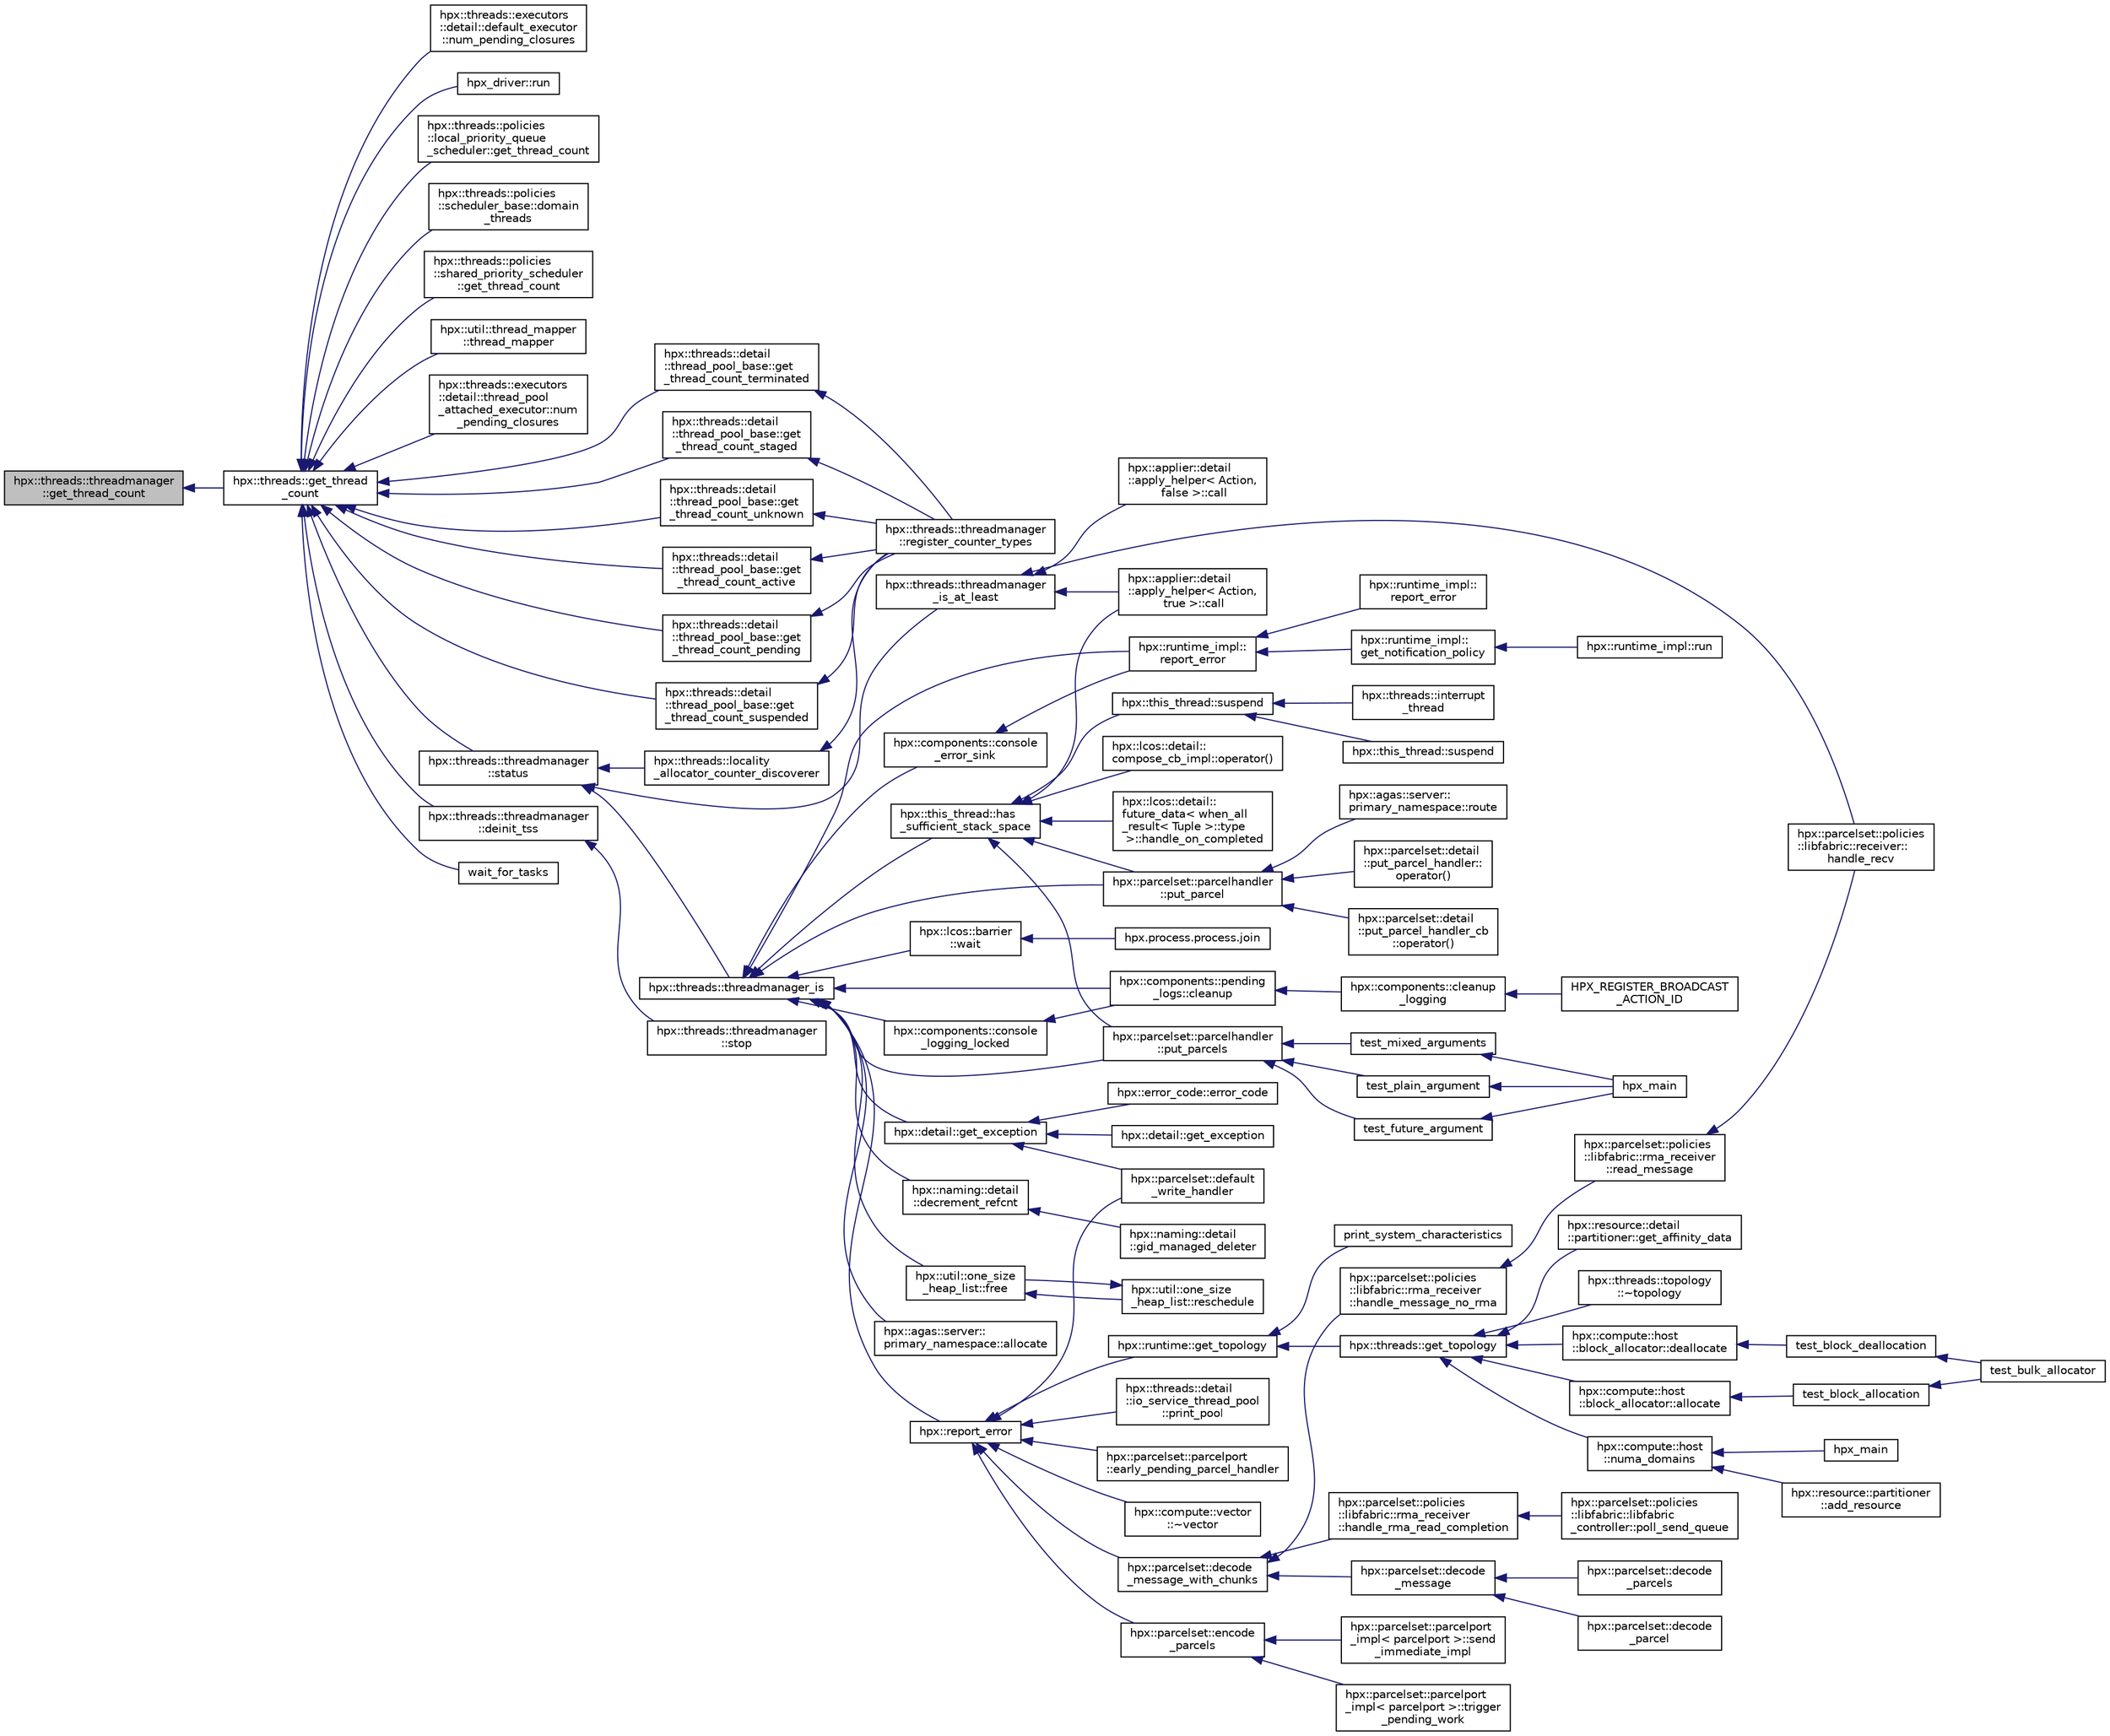 digraph "hpx::threads::threadmanager::get_thread_count"
{
  edge [fontname="Helvetica",fontsize="10",labelfontname="Helvetica",labelfontsize="10"];
  node [fontname="Helvetica",fontsize="10",shape=record];
  rankdir="LR";
  Node908 [label="hpx::threads::threadmanager\l::get_thread_count",height=0.2,width=0.4,color="black", fillcolor="grey75", style="filled", fontcolor="black"];
  Node908 -> Node909 [dir="back",color="midnightblue",fontsize="10",style="solid",fontname="Helvetica"];
  Node909 [label="hpx::threads::get_thread\l_count",height=0.2,width=0.4,color="black", fillcolor="white", style="filled",URL="$d7/d28/namespacehpx_1_1threads.html#ae2b675b9517381442c7201c041033680"];
  Node909 -> Node910 [dir="back",color="midnightblue",fontsize="10",style="solid",fontname="Helvetica"];
  Node910 [label="hpx::threads::executors\l::detail::default_executor\l::num_pending_closures",height=0.2,width=0.4,color="black", fillcolor="white", style="filled",URL="$dd/df3/classhpx_1_1threads_1_1executors_1_1detail_1_1default__executor.html#a70fdd44bece0e82ca51ca9754cb7f0cf"];
  Node909 -> Node911 [dir="back",color="midnightblue",fontsize="10",style="solid",fontname="Helvetica"];
  Node911 [label="hpx_driver::run",height=0.2,width=0.4,color="black", fillcolor="white", style="filled",URL="$df/d10/structhpx__driver.html#a18f4851aebac8f2b382fae393675108f"];
  Node909 -> Node912 [dir="back",color="midnightblue",fontsize="10",style="solid",fontname="Helvetica"];
  Node912 [label="hpx::threads::policies\l::local_priority_queue\l_scheduler::get_thread_count",height=0.2,width=0.4,color="black", fillcolor="white", style="filled",URL="$d7/d87/classhpx_1_1threads_1_1policies_1_1local__priority__queue__scheduler.html#aaab2364cc978af8579d142a1a533baca"];
  Node909 -> Node913 [dir="back",color="midnightblue",fontsize="10",style="solid",fontname="Helvetica"];
  Node913 [label="hpx::threads::policies\l::scheduler_base::domain\l_threads",height=0.2,width=0.4,color="black", fillcolor="white", style="filled",URL="$dd/d7e/structhpx_1_1threads_1_1policies_1_1scheduler__base.html#a55fe864c7b0c34c284a1a929f42d6ed9"];
  Node909 -> Node914 [dir="back",color="midnightblue",fontsize="10",style="solid",fontname="Helvetica"];
  Node914 [label="hpx::threads::policies\l::shared_priority_scheduler\l::get_thread_count",height=0.2,width=0.4,color="black", fillcolor="white", style="filled",URL="$d8/d52/classhpx_1_1threads_1_1policies_1_1shared__priority__scheduler.html#aa13551f9eeaaa324d1a1b703a1665e54"];
  Node909 -> Node915 [dir="back",color="midnightblue",fontsize="10",style="solid",fontname="Helvetica"];
  Node915 [label="hpx::util::thread_mapper\l::thread_mapper",height=0.2,width=0.4,color="black", fillcolor="white", style="filled",URL="$d8/d18/classhpx_1_1util_1_1thread__mapper.html#a3590329f1208b81bd5c8f1ac97b40c0a"];
  Node909 -> Node916 [dir="back",color="midnightblue",fontsize="10",style="solid",fontname="Helvetica"];
  Node916 [label="hpx::threads::executors\l::detail::thread_pool\l_attached_executor::num\l_pending_closures",height=0.2,width=0.4,color="black", fillcolor="white", style="filled",URL="$d6/de7/classhpx_1_1threads_1_1executors_1_1detail_1_1thread__pool__attached__executor.html#a840860faea0b59fedcd75cf1b9dd924d"];
  Node909 -> Node917 [dir="back",color="midnightblue",fontsize="10",style="solid",fontname="Helvetica"];
  Node917 [label="hpx::threads::detail\l::thread_pool_base::get\l_thread_count_unknown",height=0.2,width=0.4,color="black", fillcolor="white", style="filled",URL="$de/dae/classhpx_1_1threads_1_1detail_1_1thread__pool__base.html#a02b71a516c26c913548a26374779751d"];
  Node917 -> Node918 [dir="back",color="midnightblue",fontsize="10",style="solid",fontname="Helvetica"];
  Node918 [label="hpx::threads::threadmanager\l::register_counter_types",height=0.2,width=0.4,color="black", fillcolor="white", style="filled",URL="$d5/daa/classhpx_1_1threads_1_1threadmanager.html#a0bb9d826f78e997839ea79717a4fa26f"];
  Node909 -> Node919 [dir="back",color="midnightblue",fontsize="10",style="solid",fontname="Helvetica"];
  Node919 [label="hpx::threads::detail\l::thread_pool_base::get\l_thread_count_active",height=0.2,width=0.4,color="black", fillcolor="white", style="filled",URL="$de/dae/classhpx_1_1threads_1_1detail_1_1thread__pool__base.html#a6042b333a05b5713d747785dfba77773"];
  Node919 -> Node918 [dir="back",color="midnightblue",fontsize="10",style="solid",fontname="Helvetica"];
  Node909 -> Node920 [dir="back",color="midnightblue",fontsize="10",style="solid",fontname="Helvetica"];
  Node920 [label="hpx::threads::detail\l::thread_pool_base::get\l_thread_count_pending",height=0.2,width=0.4,color="black", fillcolor="white", style="filled",URL="$de/dae/classhpx_1_1threads_1_1detail_1_1thread__pool__base.html#ab448ab0ee8d3908cc591793830347f9c"];
  Node920 -> Node918 [dir="back",color="midnightblue",fontsize="10",style="solid",fontname="Helvetica"];
  Node909 -> Node921 [dir="back",color="midnightblue",fontsize="10",style="solid",fontname="Helvetica"];
  Node921 [label="hpx::threads::detail\l::thread_pool_base::get\l_thread_count_suspended",height=0.2,width=0.4,color="black", fillcolor="white", style="filled",URL="$de/dae/classhpx_1_1threads_1_1detail_1_1thread__pool__base.html#ac387cd1d17e93b759837a58aa62e7e08"];
  Node921 -> Node918 [dir="back",color="midnightblue",fontsize="10",style="solid",fontname="Helvetica"];
  Node909 -> Node922 [dir="back",color="midnightblue",fontsize="10",style="solid",fontname="Helvetica"];
  Node922 [label="hpx::threads::detail\l::thread_pool_base::get\l_thread_count_terminated",height=0.2,width=0.4,color="black", fillcolor="white", style="filled",URL="$de/dae/classhpx_1_1threads_1_1detail_1_1thread__pool__base.html#ab86e55cba9e6882497b2f23a3bd78af8"];
  Node922 -> Node918 [dir="back",color="midnightblue",fontsize="10",style="solid",fontname="Helvetica"];
  Node909 -> Node923 [dir="back",color="midnightblue",fontsize="10",style="solid",fontname="Helvetica"];
  Node923 [label="hpx::threads::detail\l::thread_pool_base::get\l_thread_count_staged",height=0.2,width=0.4,color="black", fillcolor="white", style="filled",URL="$de/dae/classhpx_1_1threads_1_1detail_1_1thread__pool__base.html#abe42c65fc639a7e53a9651a7c3215136"];
  Node923 -> Node918 [dir="back",color="midnightblue",fontsize="10",style="solid",fontname="Helvetica"];
  Node909 -> Node924 [dir="back",color="midnightblue",fontsize="10",style="solid",fontname="Helvetica"];
  Node924 [label="hpx::threads::threadmanager\l::status",height=0.2,width=0.4,color="black", fillcolor="white", style="filled",URL="$d5/daa/classhpx_1_1threads_1_1threadmanager.html#ad356526186c9d3ebfd1677bea135141c",tooltip="Return whether the thread manager is still running This returns the \"minimal state\", i.e. the state of the least advanced thread pool. "];
  Node924 -> Node925 [dir="back",color="midnightblue",fontsize="10",style="solid",fontname="Helvetica"];
  Node925 [label="hpx::threads::threadmanager_is",height=0.2,width=0.4,color="black", fillcolor="white", style="filled",URL="$d7/d28/namespacehpx_1_1threads.html#a79ebd37a6bd090d20a14cc85df4b6f73"];
  Node925 -> Node926 [dir="back",color="midnightblue",fontsize="10",style="solid",fontname="Helvetica"];
  Node926 [label="hpx::lcos::barrier\l::wait",height=0.2,width=0.4,color="black", fillcolor="white", style="filled",URL="$d9/dab/classhpx_1_1lcos_1_1barrier.html#a1fcac5ce49dd1b9800affc8c8b84e4c9"];
  Node926 -> Node927 [dir="back",color="midnightblue",fontsize="10",style="solid",fontname="Helvetica"];
  Node927 [label="hpx.process.process.join",height=0.2,width=0.4,color="black", fillcolor="white", style="filled",URL="$d3/d41/classhpx_1_1process_1_1process.html#acc7ec4687f3bf5ae121ef7b494d991d8"];
  Node925 -> Node928 [dir="back",color="midnightblue",fontsize="10",style="solid",fontname="Helvetica"];
  Node928 [label="hpx::components::console\l_error_sink",height=0.2,width=0.4,color="black", fillcolor="white", style="filled",URL="$d5/d76/namespacehpx_1_1components.html#a8e8b3cd26fda321c86bca13be5b40383"];
  Node928 -> Node929 [dir="back",color="midnightblue",fontsize="10",style="solid",fontname="Helvetica"];
  Node929 [label="hpx::runtime_impl::\lreport_error",height=0.2,width=0.4,color="black", fillcolor="white", style="filled",URL="$dc/d80/classhpx_1_1runtime__impl.html#aabdaeb29966bd884e97f5fbca0ecae3d",tooltip="Report a non-recoverable error to the runtime system. "];
  Node929 -> Node930 [dir="back",color="midnightblue",fontsize="10",style="solid",fontname="Helvetica"];
  Node930 [label="hpx::runtime_impl::\lreport_error",height=0.2,width=0.4,color="black", fillcolor="white", style="filled",URL="$dc/d80/classhpx_1_1runtime__impl.html#a5183bfa1e494d6a1455d6c10300d202d",tooltip="Report a non-recoverable error to the runtime system. "];
  Node929 -> Node931 [dir="back",color="midnightblue",fontsize="10",style="solid",fontname="Helvetica"];
  Node931 [label="hpx::runtime_impl::\lget_notification_policy",height=0.2,width=0.4,color="black", fillcolor="white", style="filled",URL="$dc/d80/classhpx_1_1runtime__impl.html#aa9de8265198ceaf0e1e3f2ac1d78462e"];
  Node931 -> Node932 [dir="back",color="midnightblue",fontsize="10",style="solid",fontname="Helvetica"];
  Node932 [label="hpx::runtime_impl::run",height=0.2,width=0.4,color="black", fillcolor="white", style="filled",URL="$dc/d80/classhpx_1_1runtime__impl.html#af8458421582bcb47802b012932a68757",tooltip="Run the HPX runtime system, initially use the given number of (OS) threads in the thread-manager and ..."];
  Node925 -> Node933 [dir="back",color="midnightblue",fontsize="10",style="solid",fontname="Helvetica"];
  Node933 [label="hpx::components::console\l_logging_locked",height=0.2,width=0.4,color="black", fillcolor="white", style="filled",URL="$d5/d76/namespacehpx_1_1components.html#a4f4b3249253330bf1ac8f60917d1686f"];
  Node933 -> Node934 [dir="back",color="midnightblue",fontsize="10",style="solid",fontname="Helvetica"];
  Node934 [label="hpx::components::pending\l_logs::cleanup",height=0.2,width=0.4,color="black", fillcolor="white", style="filled",URL="$d2/d34/structhpx_1_1components_1_1pending__logs.html#aa4aa5238eb3f0ed85351897da5d42453"];
  Node934 -> Node935 [dir="back",color="midnightblue",fontsize="10",style="solid",fontname="Helvetica"];
  Node935 [label="hpx::components::cleanup\l_logging",height=0.2,width=0.4,color="black", fillcolor="white", style="filled",URL="$d5/d76/namespacehpx_1_1components.html#ac5d6aa2c2676512c45973181465756e4"];
  Node935 -> Node936 [dir="back",color="midnightblue",fontsize="10",style="solid",fontname="Helvetica"];
  Node936 [label="HPX_REGISTER_BROADCAST\l_ACTION_ID",height=0.2,width=0.4,color="black", fillcolor="white", style="filled",URL="$de/d5c/runtime__support__server_8cpp.html#a2c7fd60adfab122ae67b173ad73fc706"];
  Node925 -> Node934 [dir="back",color="midnightblue",fontsize="10",style="solid",fontname="Helvetica"];
  Node925 -> Node937 [dir="back",color="midnightblue",fontsize="10",style="solid",fontname="Helvetica"];
  Node937 [label="hpx::detail::get_exception",height=0.2,width=0.4,color="black", fillcolor="white", style="filled",URL="$d5/dbe/namespacehpx_1_1detail.html#a9bc870a59e82a707b66f801d11a31524"];
  Node937 -> Node938 [dir="back",color="midnightblue",fontsize="10",style="solid",fontname="Helvetica"];
  Node938 [label="hpx::error_code::error_code",height=0.2,width=0.4,color="black", fillcolor="white", style="filled",URL="$d0/ddf/classhpx_1_1error__code.html#a6c75f772a727844e82acc4bda0478be1"];
  Node937 -> Node939 [dir="back",color="midnightblue",fontsize="10",style="solid",fontname="Helvetica"];
  Node939 [label="hpx::parcelset::default\l_write_handler",height=0.2,width=0.4,color="black", fillcolor="white", style="filled",URL="$d4/d41/namespacehpx_1_1parcelset.html#afbd7ba917a0c0adcad43f9b8b0ef1dc2"];
  Node937 -> Node940 [dir="back",color="midnightblue",fontsize="10",style="solid",fontname="Helvetica"];
  Node940 [label="hpx::detail::get_exception",height=0.2,width=0.4,color="black", fillcolor="white", style="filled",URL="$d5/dbe/namespacehpx_1_1detail.html#ae1fcb86925dcb6c7699a858634407236"];
  Node925 -> Node941 [dir="back",color="midnightblue",fontsize="10",style="solid",fontname="Helvetica"];
  Node941 [label="hpx::naming::detail\l::decrement_refcnt",height=0.2,width=0.4,color="black", fillcolor="white", style="filled",URL="$d5/d18/namespacehpx_1_1naming_1_1detail.html#a63ddb380473bdb8a186686ffe718b6e2"];
  Node941 -> Node942 [dir="back",color="midnightblue",fontsize="10",style="solid",fontname="Helvetica"];
  Node942 [label="hpx::naming::detail\l::gid_managed_deleter",height=0.2,width=0.4,color="black", fillcolor="white", style="filled",URL="$d5/d18/namespacehpx_1_1naming_1_1detail.html#a4a5ba88a0340322e30f2d7b160a4568f"];
  Node925 -> Node943 [dir="back",color="midnightblue",fontsize="10",style="solid",fontname="Helvetica"];
  Node943 [label="hpx::util::one_size\l_heap_list::free",height=0.2,width=0.4,color="black", fillcolor="white", style="filled",URL="$dd/d40/classhpx_1_1util_1_1one__size__heap__list.html#a7b3caa304f907038a3d51ee27d674e8d"];
  Node943 -> Node944 [dir="back",color="midnightblue",fontsize="10",style="solid",fontname="Helvetica"];
  Node944 [label="hpx::util::one_size\l_heap_list::reschedule",height=0.2,width=0.4,color="black", fillcolor="white", style="filled",URL="$dd/d40/classhpx_1_1util_1_1one__size__heap__list.html#adb4c24b314dfba950b55a641bbbbd7b4"];
  Node944 -> Node943 [dir="back",color="midnightblue",fontsize="10",style="solid",fontname="Helvetica"];
  Node925 -> Node945 [dir="back",color="midnightblue",fontsize="10",style="solid",fontname="Helvetica"];
  Node945 [label="hpx::parcelset::parcelhandler\l::put_parcel",height=0.2,width=0.4,color="black", fillcolor="white", style="filled",URL="$d4/d2f/classhpx_1_1parcelset_1_1parcelhandler.html#ac47bfb07dba5c3273d36fabe0868d43b"];
  Node945 -> Node946 [dir="back",color="midnightblue",fontsize="10",style="solid",fontname="Helvetica"];
  Node946 [label="hpx::parcelset::detail\l::put_parcel_handler::\loperator()",height=0.2,width=0.4,color="black", fillcolor="white", style="filled",URL="$d6/d81/structhpx_1_1parcelset_1_1detail_1_1put__parcel__handler.html#a108c3182042dc70fac236ffefd75df24"];
  Node945 -> Node947 [dir="back",color="midnightblue",fontsize="10",style="solid",fontname="Helvetica"];
  Node947 [label="hpx::parcelset::detail\l::put_parcel_handler_cb\l::operator()",height=0.2,width=0.4,color="black", fillcolor="white", style="filled",URL="$d1/df2/structhpx_1_1parcelset_1_1detail_1_1put__parcel__handler__cb.html#a2748057527af1b9f5f5984703b59d8f8"];
  Node945 -> Node948 [dir="back",color="midnightblue",fontsize="10",style="solid",fontname="Helvetica"];
  Node948 [label="hpx::agas::server::\lprimary_namespace::route",height=0.2,width=0.4,color="black", fillcolor="white", style="filled",URL="$d7/d3a/structhpx_1_1agas_1_1server_1_1primary__namespace.html#a9037a1baa55fb13097a541bc365f2d0b"];
  Node925 -> Node949 [dir="back",color="midnightblue",fontsize="10",style="solid",fontname="Helvetica"];
  Node949 [label="hpx::parcelset::parcelhandler\l::put_parcels",height=0.2,width=0.4,color="black", fillcolor="white", style="filled",URL="$d4/d2f/classhpx_1_1parcelset_1_1parcelhandler.html#a32ef958ef057a82fe01c70df5da51c6a"];
  Node949 -> Node950 [dir="back",color="midnightblue",fontsize="10",style="solid",fontname="Helvetica"];
  Node950 [label="test_plain_argument",height=0.2,width=0.4,color="black", fillcolor="white", style="filled",URL="$df/d23/put__parcels_8cpp.html#a60e7e37daaa74f7106c7cf614d219a87"];
  Node950 -> Node951 [dir="back",color="midnightblue",fontsize="10",style="solid",fontname="Helvetica"];
  Node951 [label="hpx_main",height=0.2,width=0.4,color="black", fillcolor="white", style="filled",URL="$df/d23/put__parcels_8cpp.html#a4ca51ec94fa82421fc621b58eef7b01c"];
  Node949 -> Node952 [dir="back",color="midnightblue",fontsize="10",style="solid",fontname="Helvetica"];
  Node952 [label="test_future_argument",height=0.2,width=0.4,color="black", fillcolor="white", style="filled",URL="$df/d23/put__parcels_8cpp.html#aaffb237829db631d8aaaf45d07e1ad9b"];
  Node952 -> Node951 [dir="back",color="midnightblue",fontsize="10",style="solid",fontname="Helvetica"];
  Node949 -> Node953 [dir="back",color="midnightblue",fontsize="10",style="solid",fontname="Helvetica"];
  Node953 [label="test_mixed_arguments",height=0.2,width=0.4,color="black", fillcolor="white", style="filled",URL="$df/d23/put__parcels_8cpp.html#a24eb81d6a10219027bfd00fa26f0d382"];
  Node953 -> Node951 [dir="back",color="midnightblue",fontsize="10",style="solid",fontname="Helvetica"];
  Node925 -> Node954 [dir="back",color="midnightblue",fontsize="10",style="solid",fontname="Helvetica"];
  Node954 [label="hpx::agas::server::\lprimary_namespace::allocate",height=0.2,width=0.4,color="black", fillcolor="white", style="filled",URL="$d7/d3a/structhpx_1_1agas_1_1server_1_1primary__namespace.html#a87560fb730ac846b91fc7287dc4e247b"];
  Node925 -> Node955 [dir="back",color="midnightblue",fontsize="10",style="solid",fontname="Helvetica"];
  Node955 [label="hpx::report_error",height=0.2,width=0.4,color="black", fillcolor="white", style="filled",URL="$d8/d83/namespacehpx.html#ad3a47f9cb15f1800be181e4f249a0ede",tooltip="The function report_error reports the given exception to the console. "];
  Node955 -> Node956 [dir="back",color="midnightblue",fontsize="10",style="solid",fontname="Helvetica"];
  Node956 [label="hpx::parcelset::decode\l_message_with_chunks",height=0.2,width=0.4,color="black", fillcolor="white", style="filled",URL="$d4/d41/namespacehpx_1_1parcelset.html#abb7d99e0c8aaa983f0851d9c5d4e78bf"];
  Node956 -> Node957 [dir="back",color="midnightblue",fontsize="10",style="solid",fontname="Helvetica"];
  Node957 [label="hpx::parcelset::decode\l_message",height=0.2,width=0.4,color="black", fillcolor="white", style="filled",URL="$d4/d41/namespacehpx_1_1parcelset.html#ab5f27461c52dbbfeab29fe8a37986faa"];
  Node957 -> Node958 [dir="back",color="midnightblue",fontsize="10",style="solid",fontname="Helvetica"];
  Node958 [label="hpx::parcelset::decode\l_parcel",height=0.2,width=0.4,color="black", fillcolor="white", style="filled",URL="$d4/d41/namespacehpx_1_1parcelset.html#a0199ca3fa04e8fa08c9e6b9eec41ebb5"];
  Node957 -> Node959 [dir="back",color="midnightblue",fontsize="10",style="solid",fontname="Helvetica"];
  Node959 [label="hpx::parcelset::decode\l_parcels",height=0.2,width=0.4,color="black", fillcolor="white", style="filled",URL="$d4/d41/namespacehpx_1_1parcelset.html#aa7b4acdaa73e95824f4406d316551b51"];
  Node956 -> Node960 [dir="back",color="midnightblue",fontsize="10",style="solid",fontname="Helvetica"];
  Node960 [label="hpx::parcelset::policies\l::libfabric::rma_receiver\l::handle_message_no_rma",height=0.2,width=0.4,color="black", fillcolor="white", style="filled",URL="$d4/d56/structhpx_1_1parcelset_1_1policies_1_1libfabric_1_1rma__receiver.html#a9ee3082ad51ee63cf85049b8126580f0"];
  Node960 -> Node961 [dir="back",color="midnightblue",fontsize="10",style="solid",fontname="Helvetica"];
  Node961 [label="hpx::parcelset::policies\l::libfabric::rma_receiver\l::read_message",height=0.2,width=0.4,color="black", fillcolor="white", style="filled",URL="$d4/d56/structhpx_1_1parcelset_1_1policies_1_1libfabric_1_1rma__receiver.html#a687e3e9569a57b6bd48220ecd7ef2394"];
  Node961 -> Node962 [dir="back",color="midnightblue",fontsize="10",style="solid",fontname="Helvetica"];
  Node962 [label="hpx::parcelset::policies\l::libfabric::receiver::\lhandle_recv",height=0.2,width=0.4,color="black", fillcolor="white", style="filled",URL="$d9/df5/structhpx_1_1parcelset_1_1policies_1_1libfabric_1_1receiver.html#ae18eac5b1593bc79ba31cf828177d611"];
  Node956 -> Node963 [dir="back",color="midnightblue",fontsize="10",style="solid",fontname="Helvetica"];
  Node963 [label="hpx::parcelset::policies\l::libfabric::rma_receiver\l::handle_rma_read_completion",height=0.2,width=0.4,color="black", fillcolor="white", style="filled",URL="$d4/d56/structhpx_1_1parcelset_1_1policies_1_1libfabric_1_1rma__receiver.html#a77182bc65fb4dd0fc0737d87bec05a72"];
  Node963 -> Node964 [dir="back",color="midnightblue",fontsize="10",style="solid",fontname="Helvetica"];
  Node964 [label="hpx::parcelset::policies\l::libfabric::libfabric\l_controller::poll_send_queue",height=0.2,width=0.4,color="black", fillcolor="white", style="filled",URL="$db/d9f/classhpx_1_1parcelset_1_1policies_1_1libfabric_1_1libfabric__controller.html#afaa02e122be1ea6800a245af7b3a9cf8"];
  Node955 -> Node965 [dir="back",color="midnightblue",fontsize="10",style="solid",fontname="Helvetica"];
  Node965 [label="hpx::parcelset::encode\l_parcels",height=0.2,width=0.4,color="black", fillcolor="white", style="filled",URL="$d4/d41/namespacehpx_1_1parcelset.html#a85e1e1a4ee7e78d596f2cd32fa609cac"];
  Node965 -> Node966 [dir="back",color="midnightblue",fontsize="10",style="solid",fontname="Helvetica"];
  Node966 [label="hpx::parcelset::parcelport\l_impl\< parcelport \>::send\l_immediate_impl",height=0.2,width=0.4,color="black", fillcolor="white", style="filled",URL="$db/d0a/classhpx_1_1parcelset_1_1parcelport__impl.html#aa8e1c465a67665c83591d61d2d14a0b0"];
  Node965 -> Node967 [dir="back",color="midnightblue",fontsize="10",style="solid",fontname="Helvetica"];
  Node967 [label="hpx::parcelset::parcelport\l_impl\< parcelport \>::trigger\l_pending_work",height=0.2,width=0.4,color="black", fillcolor="white", style="filled",URL="$db/d0a/classhpx_1_1parcelset_1_1parcelport__impl.html#a590024331c0c701e3585be0cea1e6fd0"];
  Node955 -> Node968 [dir="back",color="midnightblue",fontsize="10",style="solid",fontname="Helvetica"];
  Node968 [label="hpx::threads::detail\l::io_service_thread_pool\l::print_pool",height=0.2,width=0.4,color="black", fillcolor="white", style="filled",URL="$d9/d4a/classhpx_1_1threads_1_1detail_1_1io__service__thread__pool.html#a78fe0f8daa3ec7c358600bfa3b7179ac"];
  Node955 -> Node939 [dir="back",color="midnightblue",fontsize="10",style="solid",fontname="Helvetica"];
  Node955 -> Node969 [dir="back",color="midnightblue",fontsize="10",style="solid",fontname="Helvetica"];
  Node969 [label="hpx::parcelset::parcelport\l::early_pending_parcel_handler",height=0.2,width=0.4,color="black", fillcolor="white", style="filled",URL="$d9/d67/classhpx_1_1parcelset_1_1parcelport.html#a4c3d31ba0e023b888975d93b409ab492"];
  Node955 -> Node970 [dir="back",color="midnightblue",fontsize="10",style="solid",fontname="Helvetica"];
  Node970 [label="hpx::runtime::get_topology",height=0.2,width=0.4,color="black", fillcolor="white", style="filled",URL="$d0/d7b/classhpx_1_1runtime.html#aa55a57060c6d0c1ea5ce4e6ef818526e"];
  Node970 -> Node971 [dir="back",color="midnightblue",fontsize="10",style="solid",fontname="Helvetica"];
  Node971 [label="print_system_characteristics",height=0.2,width=0.4,color="black", fillcolor="white", style="filled",URL="$d0/d07/system__characteristics_8hpp.html#ab89dcd3f8f12bd35634d3849f0e93d90"];
  Node970 -> Node972 [dir="back",color="midnightblue",fontsize="10",style="solid",fontname="Helvetica"];
  Node972 [label="hpx::threads::get_topology",height=0.2,width=0.4,color="black", fillcolor="white", style="filled",URL="$d7/d28/namespacehpx_1_1threads.html#a2d22148118979eb7cad63c6ae4cab1c7"];
  Node972 -> Node973 [dir="back",color="midnightblue",fontsize="10",style="solid",fontname="Helvetica"];
  Node973 [label="hpx::compute::host\l::block_allocator::allocate",height=0.2,width=0.4,color="black", fillcolor="white", style="filled",URL="$d2/de8/structhpx_1_1compute_1_1host_1_1block__allocator.html#a4e7e43af2aebdd6b603730bc1e5bdd7c"];
  Node973 -> Node974 [dir="back",color="midnightblue",fontsize="10",style="solid",fontname="Helvetica"];
  Node974 [label="test_block_allocation",height=0.2,width=0.4,color="black", fillcolor="white", style="filled",URL="$dc/d4a/block__allocator_8cpp.html#a7724967e3eafa4b9cfd8f80dad98af00"];
  Node974 -> Node975 [dir="back",color="midnightblue",fontsize="10",style="solid",fontname="Helvetica"];
  Node975 [label="test_bulk_allocator",height=0.2,width=0.4,color="black", fillcolor="white", style="filled",URL="$dc/d4a/block__allocator_8cpp.html#aad021fb470ac159eac4609ba96066d4d"];
  Node972 -> Node976 [dir="back",color="midnightblue",fontsize="10",style="solid",fontname="Helvetica"];
  Node976 [label="hpx::compute::host\l::block_allocator::deallocate",height=0.2,width=0.4,color="black", fillcolor="white", style="filled",URL="$d2/de8/structhpx_1_1compute_1_1host_1_1block__allocator.html#a58162ea233b9f35cbb076a0b449e2767"];
  Node976 -> Node977 [dir="back",color="midnightblue",fontsize="10",style="solid",fontname="Helvetica"];
  Node977 [label="test_block_deallocation",height=0.2,width=0.4,color="black", fillcolor="white", style="filled",URL="$dc/d4a/block__allocator_8cpp.html#aa27a8ee0dd50d1f98b2b0d39a3d93618"];
  Node977 -> Node975 [dir="back",color="midnightblue",fontsize="10",style="solid",fontname="Helvetica"];
  Node972 -> Node978 [dir="back",color="midnightblue",fontsize="10",style="solid",fontname="Helvetica"];
  Node978 [label="hpx::compute::host\l::numa_domains",height=0.2,width=0.4,color="black", fillcolor="white", style="filled",URL="$d4/da7/namespacehpx_1_1compute_1_1host.html#a148bd526927f3b5f85a108c890973588"];
  Node978 -> Node979 [dir="back",color="midnightblue",fontsize="10",style="solid",fontname="Helvetica"];
  Node979 [label="hpx::resource::partitioner\l::add_resource",height=0.2,width=0.4,color="black", fillcolor="white", style="filled",URL="$dc/d38/classhpx_1_1resource_1_1partitioner.html#ae994b2afde4fe9414c8e0b158615387b"];
  Node978 -> Node980 [dir="back",color="midnightblue",fontsize="10",style="solid",fontname="Helvetica"];
  Node980 [label="hpx_main",height=0.2,width=0.4,color="black", fillcolor="white", style="filled",URL="$da/d5f/stream_8cpp.html#a4ca51ec94fa82421fc621b58eef7b01c"];
  Node972 -> Node981 [dir="back",color="midnightblue",fontsize="10",style="solid",fontname="Helvetica"];
  Node981 [label="hpx::resource::detail\l::partitioner::get_affinity_data",height=0.2,width=0.4,color="black", fillcolor="white", style="filled",URL="$d0/dab/classhpx_1_1resource_1_1detail_1_1partitioner.html#a932efced0bbfee361094b8552334d931"];
  Node972 -> Node982 [dir="back",color="midnightblue",fontsize="10",style="solid",fontname="Helvetica"];
  Node982 [label="hpx::threads::topology\l::~topology",height=0.2,width=0.4,color="black", fillcolor="white", style="filled",URL="$d5/daf/structhpx_1_1threads_1_1topology.html#a67c5a4444b8889b1de56aa7a17459734"];
  Node955 -> Node983 [dir="back",color="midnightblue",fontsize="10",style="solid",fontname="Helvetica"];
  Node983 [label="hpx::compute::vector\l::~vector",height=0.2,width=0.4,color="black", fillcolor="white", style="filled",URL="$d3/d81/classhpx_1_1compute_1_1vector.html#a41a36d1562bc3b393601a0fa1daddebc"];
  Node925 -> Node929 [dir="back",color="midnightblue",fontsize="10",style="solid",fontname="Helvetica"];
  Node925 -> Node984 [dir="back",color="midnightblue",fontsize="10",style="solid",fontname="Helvetica"];
  Node984 [label="hpx::this_thread::has\l_sufficient_stack_space",height=0.2,width=0.4,color="black", fillcolor="white", style="filled",URL="$d9/d52/namespacehpx_1_1this__thread.html#a84fe264361690c8b1a88964b8ebd4427"];
  Node984 -> Node985 [dir="back",color="midnightblue",fontsize="10",style="solid",fontname="Helvetica"];
  Node985 [label="hpx::applier::detail\l::apply_helper\< Action,\l true \>::call",height=0.2,width=0.4,color="black", fillcolor="white", style="filled",URL="$d6/d73/structhpx_1_1applier_1_1detail_1_1apply__helper_3_01_action_00_01true_01_4.html#a7b6ec770dd1e402409ed236a6dd58c4a"];
  Node984 -> Node986 [dir="back",color="midnightblue",fontsize="10",style="solid",fontname="Helvetica"];
  Node986 [label="hpx::lcos::detail::\lcompose_cb_impl::operator()",height=0.2,width=0.4,color="black", fillcolor="white", style="filled",URL="$d5/d49/structhpx_1_1lcos_1_1detail_1_1compose__cb__impl.html#a38b9993288d614ec534e157910f9e44b"];
  Node984 -> Node987 [dir="back",color="midnightblue",fontsize="10",style="solid",fontname="Helvetica"];
  Node987 [label="hpx::lcos::detail::\lfuture_data\< when_all\l_result\< Tuple \>::type\l \>::handle_on_completed",height=0.2,width=0.4,color="black", fillcolor="white", style="filled",URL="$d9/dfd/structhpx_1_1lcos_1_1detail_1_1future__data.html#a61ebb8bee6419e6c3d591b1b88e50641"];
  Node984 -> Node945 [dir="back",color="midnightblue",fontsize="10",style="solid",fontname="Helvetica"];
  Node984 -> Node949 [dir="back",color="midnightblue",fontsize="10",style="solid",fontname="Helvetica"];
  Node984 -> Node988 [dir="back",color="midnightblue",fontsize="10",style="solid",fontname="Helvetica"];
  Node988 [label="hpx::this_thread::suspend",height=0.2,width=0.4,color="black", fillcolor="white", style="filled",URL="$d9/d52/namespacehpx_1_1this__thread.html#a15c12bd6b0b99c9a65e1a3669492805d"];
  Node988 -> Node989 [dir="back",color="midnightblue",fontsize="10",style="solid",fontname="Helvetica"];
  Node989 [label="hpx::threads::interrupt\l_thread",height=0.2,width=0.4,color="black", fillcolor="white", style="filled",URL="$d7/d28/namespacehpx_1_1threads.html#ae3f683ad072d61249bf20c67134d604c"];
  Node988 -> Node990 [dir="back",color="midnightblue",fontsize="10",style="solid",fontname="Helvetica"];
  Node990 [label="hpx::this_thread::suspend",height=0.2,width=0.4,color="black", fillcolor="white", style="filled",URL="$d9/d52/namespacehpx_1_1this__thread.html#a13faad4167a300676b16c76733aac1df"];
  Node924 -> Node991 [dir="back",color="midnightblue",fontsize="10",style="solid",fontname="Helvetica"];
  Node991 [label="hpx::threads::threadmanager\l_is_at_least",height=0.2,width=0.4,color="black", fillcolor="white", style="filled",URL="$d7/d28/namespacehpx_1_1threads.html#a031c3fabaed88facc2f1a52c7c2d546d"];
  Node991 -> Node992 [dir="back",color="midnightblue",fontsize="10",style="solid",fontname="Helvetica"];
  Node992 [label="hpx::applier::detail\l::apply_helper\< Action,\l false \>::call",height=0.2,width=0.4,color="black", fillcolor="white", style="filled",URL="$de/d9b/structhpx_1_1applier_1_1detail_1_1apply__helper_3_01_action_00_01false_01_4.html#a567fbb92986df0974d5b30ca9a002130"];
  Node991 -> Node985 [dir="back",color="midnightblue",fontsize="10",style="solid",fontname="Helvetica"];
  Node991 -> Node962 [dir="back",color="midnightblue",fontsize="10",style="solid",fontname="Helvetica"];
  Node924 -> Node993 [dir="back",color="midnightblue",fontsize="10",style="solid",fontname="Helvetica"];
  Node993 [label="hpx::threads::locality\l_allocator_counter_discoverer",height=0.2,width=0.4,color="black", fillcolor="white", style="filled",URL="$d7/d28/namespacehpx_1_1threads.html#ad711b6ceea3739148833bd939697d80d"];
  Node993 -> Node918 [dir="back",color="midnightblue",fontsize="10",style="solid",fontname="Helvetica"];
  Node909 -> Node994 [dir="back",color="midnightblue",fontsize="10",style="solid",fontname="Helvetica"];
  Node994 [label="hpx::threads::threadmanager\l::deinit_tss",height=0.2,width=0.4,color="black", fillcolor="white", style="filled",URL="$d5/daa/classhpx_1_1threads_1_1threadmanager.html#a1f4c8c7394b387f4b5d222e01c15fd91"];
  Node994 -> Node995 [dir="back",color="midnightblue",fontsize="10",style="solid",fontname="Helvetica"];
  Node995 [label="hpx::threads::threadmanager\l::stop",height=0.2,width=0.4,color="black", fillcolor="white", style="filled",URL="$d5/daa/classhpx_1_1threads_1_1threadmanager.html#a08a2db158e18672b8237e36a3e82597f",tooltip="Forcefully stop the thread-manager. "];
  Node909 -> Node996 [dir="back",color="midnightblue",fontsize="10",style="solid",fontname="Helvetica"];
  Node996 [label="wait_for_tasks",height=0.2,width=0.4,color="black", fillcolor="white", style="filled",URL="$df/de1/timed__task__spawn_8cpp.html#a9343f118f9876c51c2ce9a733a41320f"];
}
